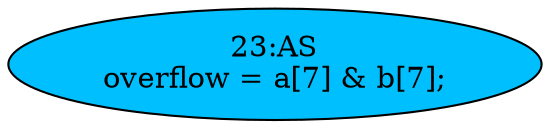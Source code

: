 strict digraph "" {
	node [label="\N"];
	"23:AS"	[ast="<pyverilog.vparser.ast.Assign object at 0x7f7c6c0f0550>",
		def_var="['overflow']",
		fillcolor=deepskyblue,
		label="23:AS
overflow = a[7] & b[7];",
		statements="[]",
		style=filled,
		typ=Assign,
		use_var="['a', 'b']"];
}
